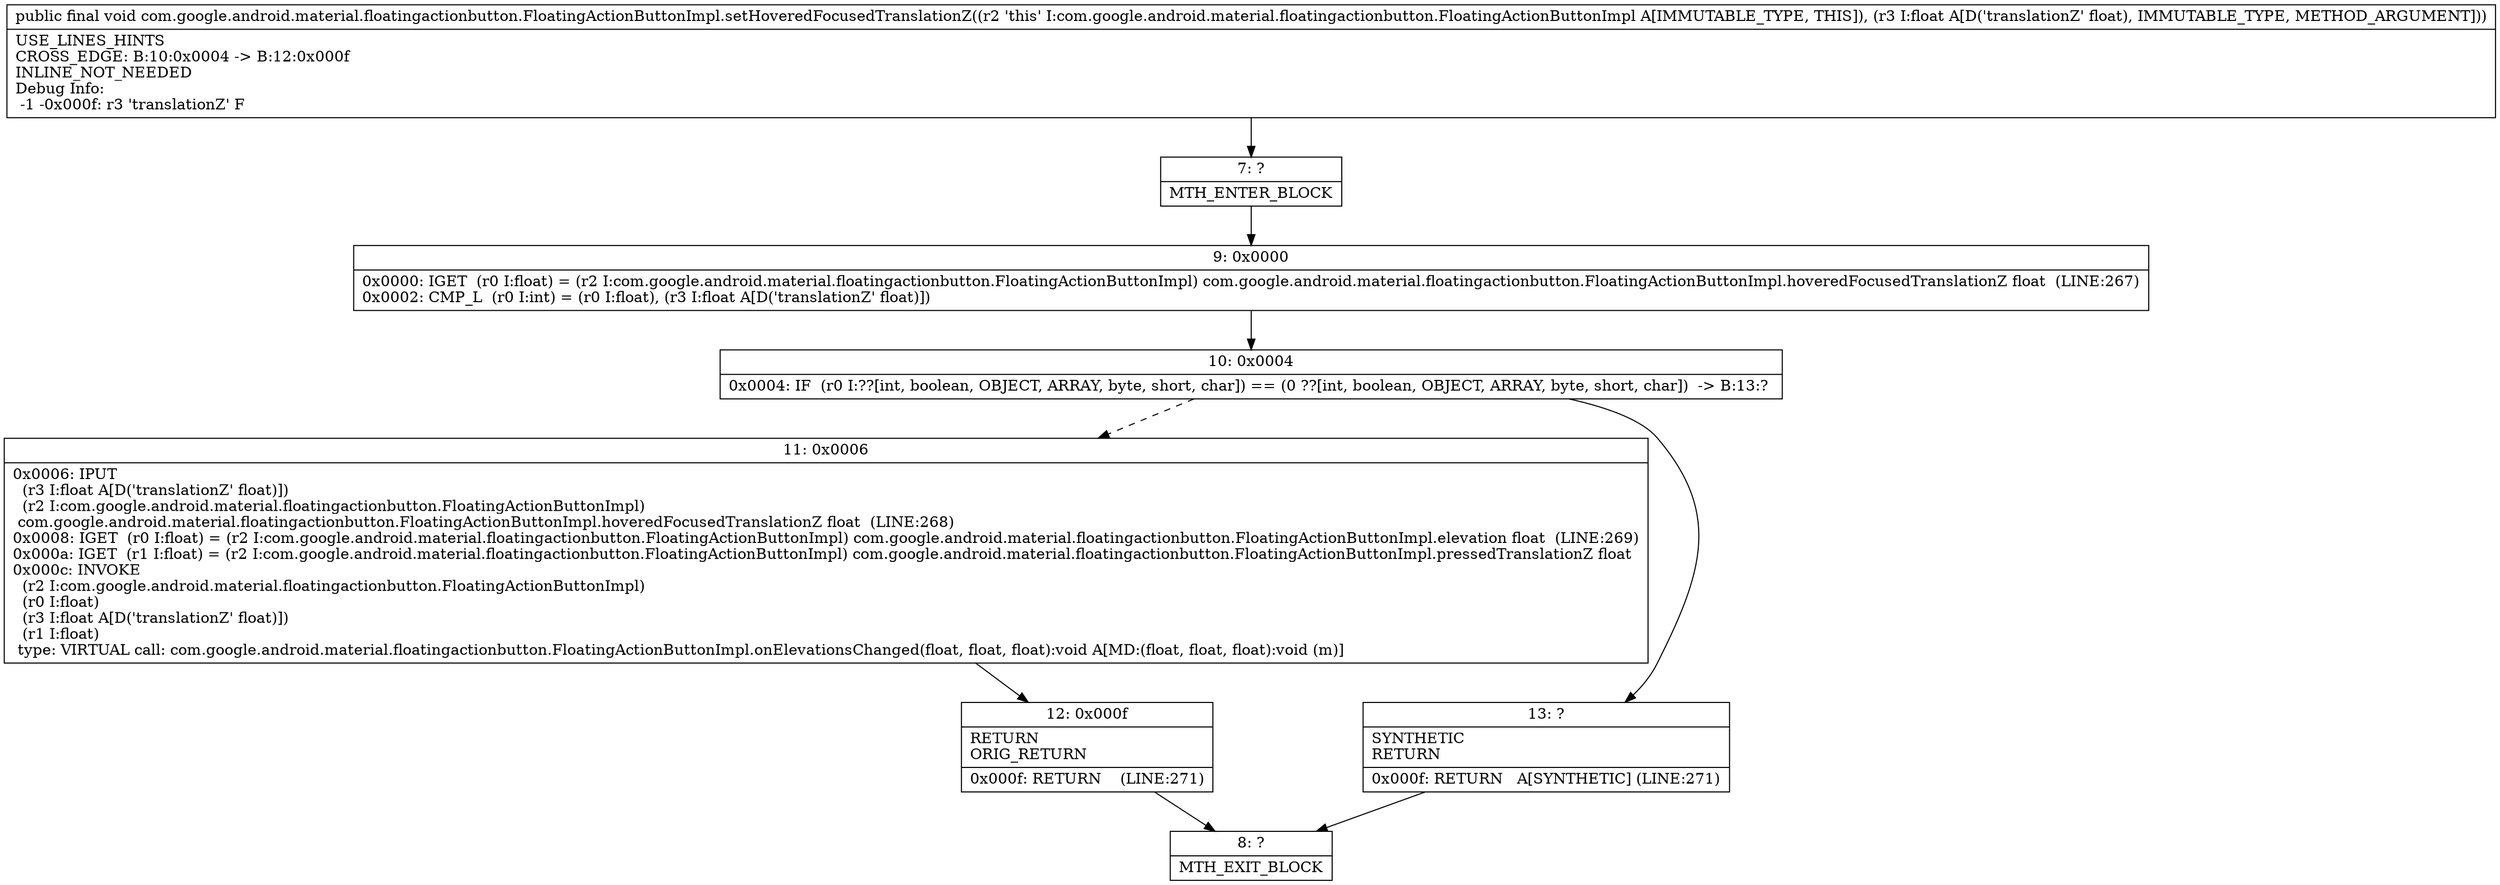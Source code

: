 digraph "CFG forcom.google.android.material.floatingactionbutton.FloatingActionButtonImpl.setHoveredFocusedTranslationZ(F)V" {
Node_7 [shape=record,label="{7\:\ ?|MTH_ENTER_BLOCK\l}"];
Node_9 [shape=record,label="{9\:\ 0x0000|0x0000: IGET  (r0 I:float) = (r2 I:com.google.android.material.floatingactionbutton.FloatingActionButtonImpl) com.google.android.material.floatingactionbutton.FloatingActionButtonImpl.hoveredFocusedTranslationZ float  (LINE:267)\l0x0002: CMP_L  (r0 I:int) = (r0 I:float), (r3 I:float A[D('translationZ' float)]) \l}"];
Node_10 [shape=record,label="{10\:\ 0x0004|0x0004: IF  (r0 I:??[int, boolean, OBJECT, ARRAY, byte, short, char]) == (0 ??[int, boolean, OBJECT, ARRAY, byte, short, char])  \-\> B:13:? \l}"];
Node_11 [shape=record,label="{11\:\ 0x0006|0x0006: IPUT  \l  (r3 I:float A[D('translationZ' float)])\l  (r2 I:com.google.android.material.floatingactionbutton.FloatingActionButtonImpl)\l com.google.android.material.floatingactionbutton.FloatingActionButtonImpl.hoveredFocusedTranslationZ float  (LINE:268)\l0x0008: IGET  (r0 I:float) = (r2 I:com.google.android.material.floatingactionbutton.FloatingActionButtonImpl) com.google.android.material.floatingactionbutton.FloatingActionButtonImpl.elevation float  (LINE:269)\l0x000a: IGET  (r1 I:float) = (r2 I:com.google.android.material.floatingactionbutton.FloatingActionButtonImpl) com.google.android.material.floatingactionbutton.FloatingActionButtonImpl.pressedTranslationZ float \l0x000c: INVOKE  \l  (r2 I:com.google.android.material.floatingactionbutton.FloatingActionButtonImpl)\l  (r0 I:float)\l  (r3 I:float A[D('translationZ' float)])\l  (r1 I:float)\l type: VIRTUAL call: com.google.android.material.floatingactionbutton.FloatingActionButtonImpl.onElevationsChanged(float, float, float):void A[MD:(float, float, float):void (m)]\l}"];
Node_12 [shape=record,label="{12\:\ 0x000f|RETURN\lORIG_RETURN\l|0x000f: RETURN    (LINE:271)\l}"];
Node_8 [shape=record,label="{8\:\ ?|MTH_EXIT_BLOCK\l}"];
Node_13 [shape=record,label="{13\:\ ?|SYNTHETIC\lRETURN\l|0x000f: RETURN   A[SYNTHETIC] (LINE:271)\l}"];
MethodNode[shape=record,label="{public final void com.google.android.material.floatingactionbutton.FloatingActionButtonImpl.setHoveredFocusedTranslationZ((r2 'this' I:com.google.android.material.floatingactionbutton.FloatingActionButtonImpl A[IMMUTABLE_TYPE, THIS]), (r3 I:float A[D('translationZ' float), IMMUTABLE_TYPE, METHOD_ARGUMENT]))  | USE_LINES_HINTS\lCROSS_EDGE: B:10:0x0004 \-\> B:12:0x000f\lINLINE_NOT_NEEDED\lDebug Info:\l  \-1 \-0x000f: r3 'translationZ' F\l}"];
MethodNode -> Node_7;Node_7 -> Node_9;
Node_9 -> Node_10;
Node_10 -> Node_11[style=dashed];
Node_10 -> Node_13;
Node_11 -> Node_12;
Node_12 -> Node_8;
Node_13 -> Node_8;
}

